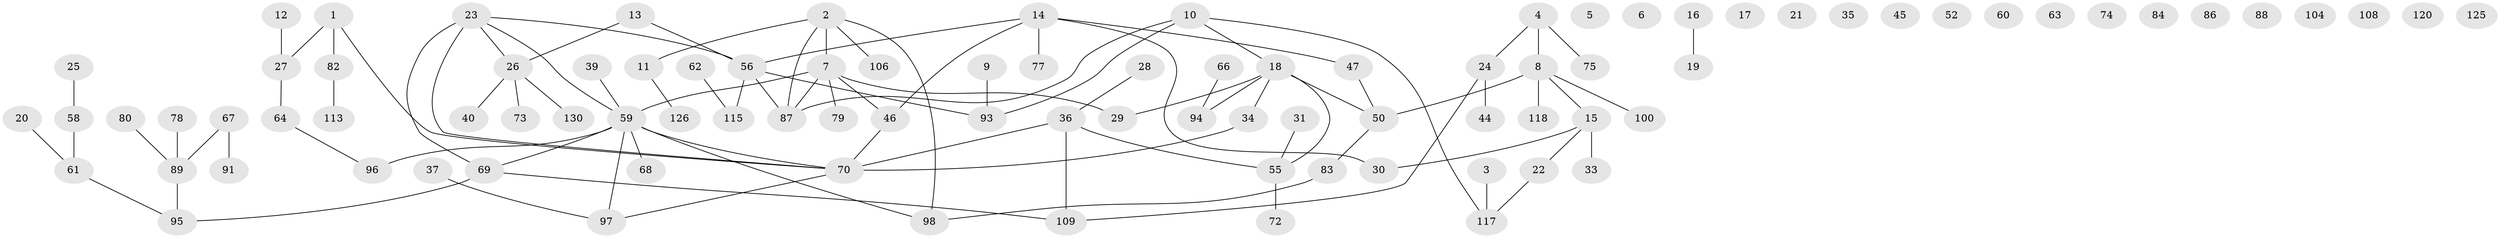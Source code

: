 // original degree distribution, {4: 0.1076923076923077, 2: 0.23846153846153847, 1: 0.3153846153846154, 3: 0.16153846153846155, 0: 0.11538461538461539, 6: 0.015384615384615385, 5: 0.038461538461538464, 7: 0.007692307692307693}
// Generated by graph-tools (version 1.1) at 2025/41/03/06/25 10:41:24]
// undirected, 93 vertices, 94 edges
graph export_dot {
graph [start="1"]
  node [color=gray90,style=filled];
  1 [super="+38"];
  2 [super="+51"];
  3;
  4 [super="+127"];
  5;
  6;
  7 [super="+42"];
  8 [super="+43"];
  9;
  10 [super="+76"];
  11 [super="+48"];
  12;
  13;
  14 [super="+54"];
  15 [super="+128"];
  16;
  17 [super="+53"];
  18 [super="+41"];
  19 [super="+124"];
  20;
  21;
  22 [super="+99"];
  23 [super="+81"];
  24 [super="+90"];
  25;
  26 [super="+32"];
  27 [super="+71"];
  28;
  29;
  30;
  31;
  33;
  34 [super="+65"];
  35;
  36 [super="+103"];
  37;
  39;
  40;
  44;
  45;
  46 [super="+107"];
  47 [super="+49"];
  50 [super="+116"];
  52;
  55 [super="+85"];
  56 [super="+57"];
  58;
  59 [super="+122"];
  60;
  61 [super="+110"];
  62;
  63;
  64 [super="+121"];
  66;
  67;
  68;
  69 [super="+92"];
  70 [super="+102"];
  72;
  73;
  74;
  75;
  77 [super="+111"];
  78;
  79;
  80;
  82;
  83;
  84;
  86;
  87;
  88 [super="+101"];
  89 [super="+129"];
  91;
  93 [super="+123"];
  94;
  95 [super="+114"];
  96;
  97 [super="+105"];
  98 [super="+112"];
  100;
  104;
  106;
  108;
  109 [super="+119"];
  113;
  115;
  117;
  118;
  120;
  125;
  126;
  130;
  1 -- 27;
  1 -- 82;
  1 -- 70;
  2 -- 7;
  2 -- 98;
  2 -- 87;
  2 -- 106;
  2 -- 11;
  3 -- 117;
  4 -- 75;
  4 -- 24;
  4 -- 8;
  7 -- 59;
  7 -- 79;
  7 -- 87;
  7 -- 29;
  7 -- 46;
  8 -- 50;
  8 -- 100;
  8 -- 118;
  8 -- 15;
  9 -- 93;
  10 -- 18;
  10 -- 87;
  10 -- 117;
  10 -- 93;
  11 -- 126;
  12 -- 27;
  13 -- 26;
  13 -- 56;
  14 -- 46;
  14 -- 47;
  14 -- 56;
  14 -- 77;
  14 -- 30;
  15 -- 22;
  15 -- 33;
  15 -- 30;
  16 -- 19;
  18 -- 29;
  18 -- 55;
  18 -- 94;
  18 -- 34;
  18 -- 50;
  20 -- 61;
  22 -- 117;
  23 -- 59;
  23 -- 69 [weight=2];
  23 -- 56;
  23 -- 26;
  23 -- 70;
  24 -- 44;
  24 -- 109;
  25 -- 58;
  26 -- 130;
  26 -- 40;
  26 -- 73;
  27 -- 64;
  28 -- 36;
  31 -- 55;
  34 -- 70;
  36 -- 55;
  36 -- 70;
  36 -- 109;
  37 -- 97;
  39 -- 59;
  46 -- 70 [weight=2];
  47 -- 50;
  50 -- 83;
  55 -- 72;
  56 -- 115;
  56 -- 87;
  56 -- 93;
  58 -- 61;
  59 -- 69;
  59 -- 96;
  59 -- 97;
  59 -- 68;
  59 -- 98;
  59 -- 70;
  61 -- 95;
  62 -- 115;
  64 -- 96;
  66 -- 94;
  67 -- 89;
  67 -- 91;
  69 -- 95;
  69 -- 109;
  70 -- 97;
  78 -- 89;
  80 -- 89;
  82 -- 113;
  83 -- 98;
  89 -- 95;
}

